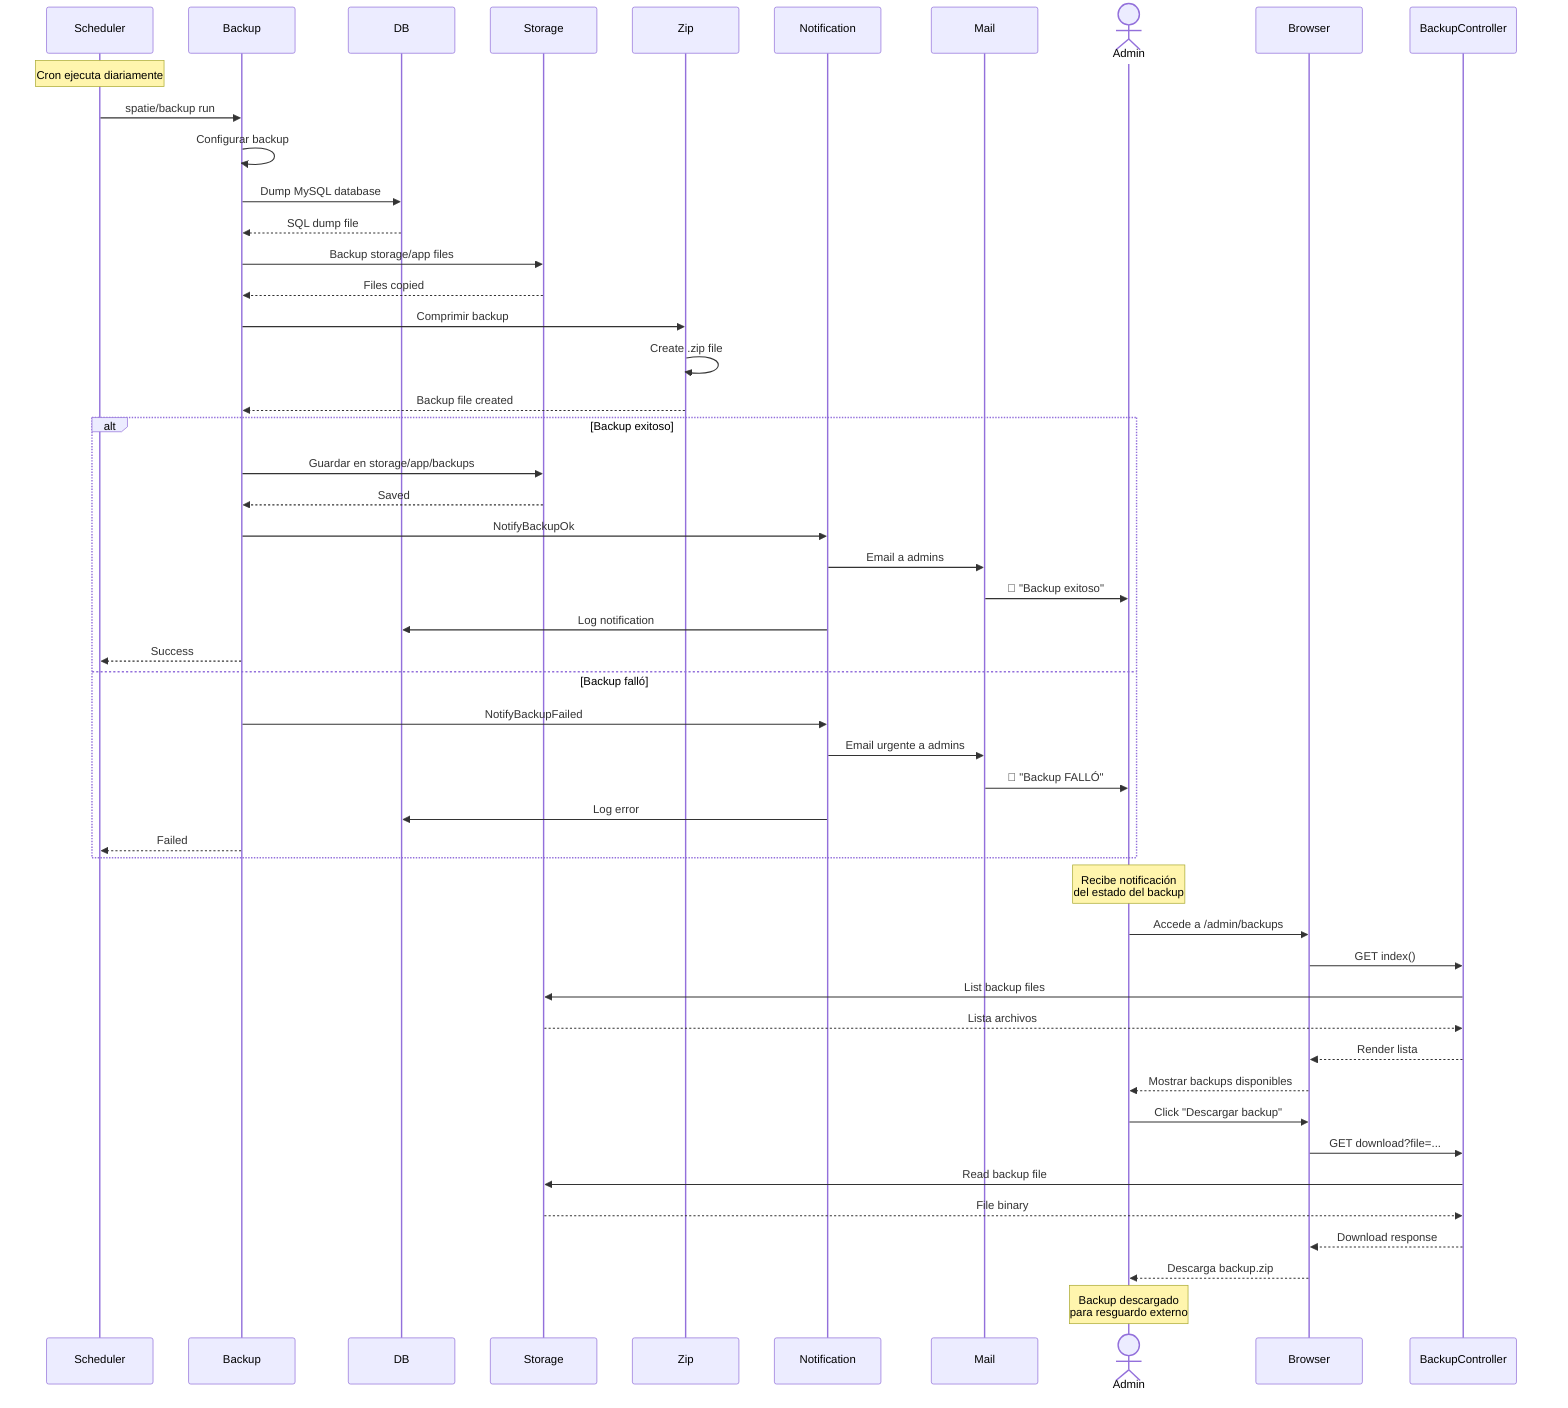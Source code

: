 ﻿sequenceDiagram
    participant Scheduler
    participant Backup
    participant DB
    participant Storage
    participant Zip
    participant Notification
    participant Mail
    actor Admin

    Note over Scheduler: Cron ejecuta diariamente

    Scheduler->>Backup: spatie/backup run
    Backup->>Backup: Configurar backup
    
    Backup->>DB: Dump MySQL database
    DB-->>Backup: SQL dump file
    
    Backup->>Storage: Backup storage/app files
    Storage-->>Backup: Files copied
    
    Backup->>Zip: Comprimir backup
    Zip->>Zip: Create .zip file
    Zip-->>Backup: Backup file created
    
    alt Backup exitoso
        Backup->>Storage: Guardar en storage/app/backups
        Storage-->>Backup: Saved
        
        Backup->>Notification: NotifyBackupOk
        Notification->>Mail: Email a admins
        Mail->>Admin: 📧 "Backup exitoso"
        Notification->>DB: Log notification
        
        Backup-->>Scheduler: Success
    else Backup falló
        Backup->>Notification: NotifyBackupFailed
        Notification->>Mail: Email urgente a admins
        Mail->>Admin: 🚨 "Backup FALLÓ"
        Notification->>DB: Log error
        
        Backup-->>Scheduler: Failed
    end
    
    Note over Admin: Recibe notificación<br/>del estado del backup
    
    Admin->>Browser: Accede a /admin/backups
    Browser->>BackupController: GET index()
    BackupController->>Storage: List backup files
    Storage-->>BackupController: Lista archivos
    BackupController-->>Browser: Render lista
    Browser-->>Admin: Mostrar backups disponibles
    
    Admin->>Browser: Click "Descargar backup"
    Browser->>BackupController: GET download?file=...
    BackupController->>Storage: Read backup file
    Storage-->>BackupController: File binary
    BackupController-->>Browser: Download response
    Browser-->>Admin: Descarga backup.zip
    
    Note over Admin: Backup descargado<br/>para resguardo externo